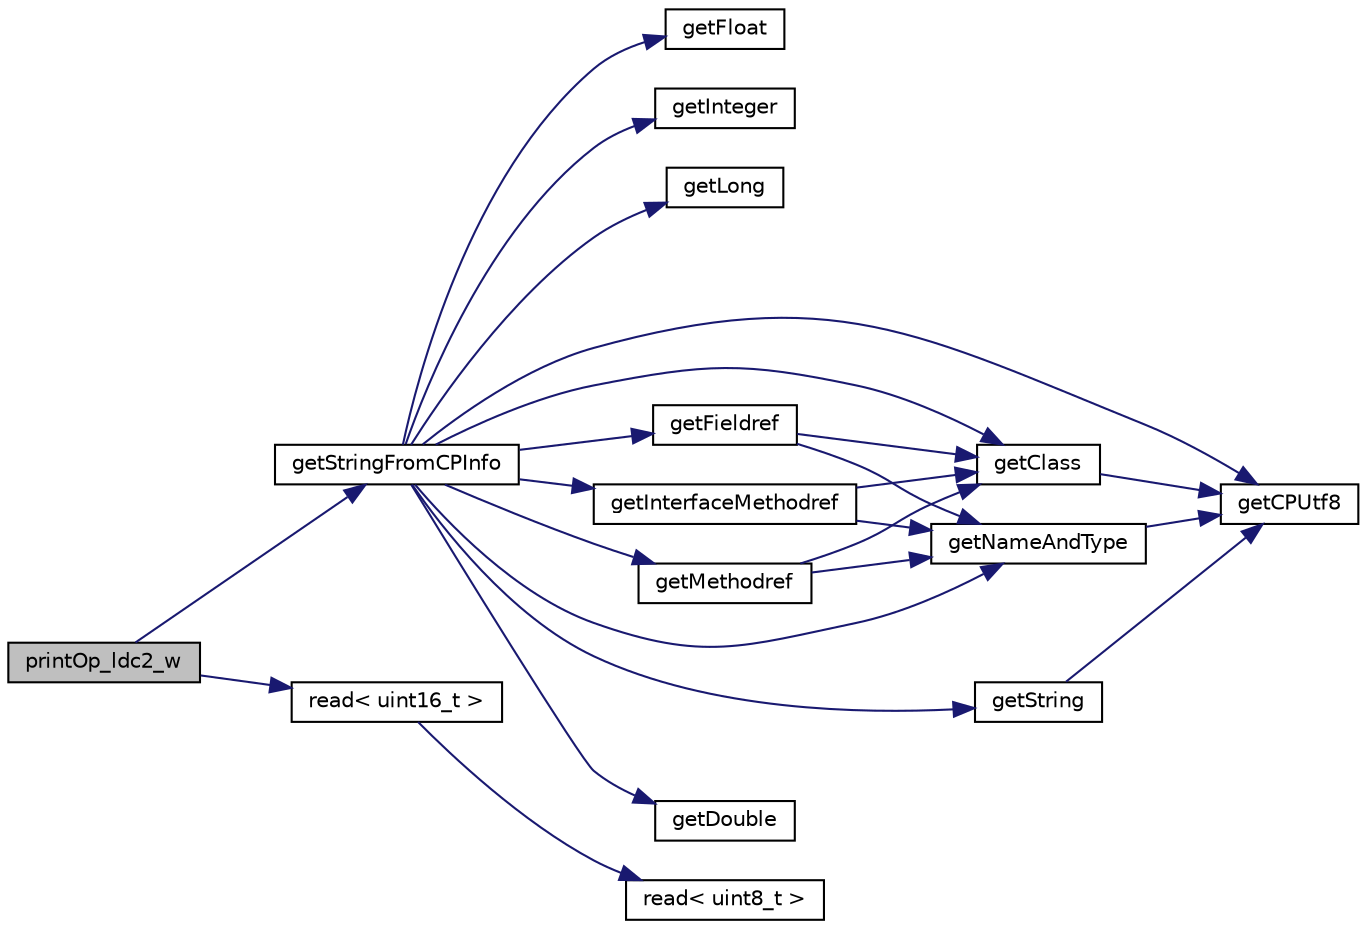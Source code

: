 digraph "printOp_ldc2_w"
{
 // LATEX_PDF_SIZE
  edge [fontname="Helvetica",fontsize="10",labelfontname="Helvetica",labelfontsize="10"];
  node [fontname="Helvetica",fontsize="10",shape=record];
  rankdir="LR";
  Node1 [label="printOp_ldc2_w",height=0.2,width=0.4,color="black", fillcolor="grey75", style="filled", fontcolor="black",tooltip=" "];
  Node1 -> Node2 [color="midnightblue",fontsize="10",style="solid",fontname="Helvetica"];
  Node2 [label="getStringFromCPInfo",height=0.2,width=0.4,color="black", fillcolor="white", style="filled",URL="$_constant_pool_info_8cpp.html#afe1697068c0f2f8b2c45ae37899e874c",tooltip=" "];
  Node2 -> Node3 [color="midnightblue",fontsize="10",style="solid",fontname="Helvetica"];
  Node3 [label="getClass",height=0.2,width=0.4,color="black", fillcolor="white", style="filled",URL="$_constant_pool_info_8cpp.html#abf3ac3c335453aeeaef5215f929ca198",tooltip=" "];
  Node3 -> Node4 [color="midnightblue",fontsize="10",style="solid",fontname="Helvetica"];
  Node4 [label="getCPUtf8",height=0.2,width=0.4,color="black", fillcolor="white", style="filled",URL="$_constant_pool_info_8cpp.html#a5e9d056ada05e799dca7e544a7878f94",tooltip=" "];
  Node2 -> Node4 [color="midnightblue",fontsize="10",style="solid",fontname="Helvetica"];
  Node2 -> Node5 [color="midnightblue",fontsize="10",style="solid",fontname="Helvetica"];
  Node5 [label="getDouble",height=0.2,width=0.4,color="black", fillcolor="white", style="filled",URL="$_constant_pool_info_8cpp.html#a7c2c013a83861a4863262f5662805cde",tooltip=" "];
  Node2 -> Node6 [color="midnightblue",fontsize="10",style="solid",fontname="Helvetica"];
  Node6 [label="getFieldref",height=0.2,width=0.4,color="black", fillcolor="white", style="filled",URL="$_constant_pool_info_8cpp.html#aa11fd5cae250b13659b5bc7896666470",tooltip=" "];
  Node6 -> Node3 [color="midnightblue",fontsize="10",style="solid",fontname="Helvetica"];
  Node6 -> Node7 [color="midnightblue",fontsize="10",style="solid",fontname="Helvetica"];
  Node7 [label="getNameAndType",height=0.2,width=0.4,color="black", fillcolor="white", style="filled",URL="$_constant_pool_info_8cpp.html#a17eba7eed349812217e563f49ea1ce31",tooltip=" "];
  Node7 -> Node4 [color="midnightblue",fontsize="10",style="solid",fontname="Helvetica"];
  Node2 -> Node8 [color="midnightblue",fontsize="10",style="solid",fontname="Helvetica"];
  Node8 [label="getFloat",height=0.2,width=0.4,color="black", fillcolor="white", style="filled",URL="$_constant_pool_info_8cpp.html#a4c191de500bacf8bcbf78fecaaff5c9c",tooltip=" "];
  Node2 -> Node9 [color="midnightblue",fontsize="10",style="solid",fontname="Helvetica"];
  Node9 [label="getInteger",height=0.2,width=0.4,color="black", fillcolor="white", style="filled",URL="$_constant_pool_info_8cpp.html#ad170cd1f7d25904c16944ac727b0a3df",tooltip=" "];
  Node2 -> Node10 [color="midnightblue",fontsize="10",style="solid",fontname="Helvetica"];
  Node10 [label="getInterfaceMethodref",height=0.2,width=0.4,color="black", fillcolor="white", style="filled",URL="$_constant_pool_info_8cpp.html#ac1af9208eec2a80387bfc0df984658c4",tooltip=" "];
  Node10 -> Node3 [color="midnightblue",fontsize="10",style="solid",fontname="Helvetica"];
  Node10 -> Node7 [color="midnightblue",fontsize="10",style="solid",fontname="Helvetica"];
  Node2 -> Node11 [color="midnightblue",fontsize="10",style="solid",fontname="Helvetica"];
  Node11 [label="getLong",height=0.2,width=0.4,color="black", fillcolor="white", style="filled",URL="$_constant_pool_info_8cpp.html#ae9e5dbc5679d30d4ed4627e5f97f5580",tooltip=" "];
  Node2 -> Node12 [color="midnightblue",fontsize="10",style="solid",fontname="Helvetica"];
  Node12 [label="getMethodref",height=0.2,width=0.4,color="black", fillcolor="white", style="filled",URL="$_constant_pool_info_8cpp.html#ab1000528a22b627ac08ba4f02a28307a",tooltip=" "];
  Node12 -> Node3 [color="midnightblue",fontsize="10",style="solid",fontname="Helvetica"];
  Node12 -> Node7 [color="midnightblue",fontsize="10",style="solid",fontname="Helvetica"];
  Node2 -> Node7 [color="midnightblue",fontsize="10",style="solid",fontname="Helvetica"];
  Node2 -> Node13 [color="midnightblue",fontsize="10",style="solid",fontname="Helvetica"];
  Node13 [label="getString",height=0.2,width=0.4,color="black", fillcolor="white", style="filled",URL="$_constant_pool_info_8cpp.html#a225c1b5cec4bb5cf3f07f9864b9d0431",tooltip=" "];
  Node13 -> Node4 [color="midnightblue",fontsize="10",style="solid",fontname="Helvetica"];
  Node1 -> Node14 [color="midnightblue",fontsize="10",style="solid",fontname="Helvetica"];
  Node14 [label="read\< uint16_t \>",height=0.2,width=0.4,color="black", fillcolor="white", style="filled",URL="$_tipos_8cpp.html#acb337e0b996b7eb4f83d197c9b1a12f9",tooltip=" "];
  Node14 -> Node15 [color="midnightblue",fontsize="10",style="solid",fontname="Helvetica"];
  Node15 [label="read\< uint8_t \>",height=0.2,width=0.4,color="black", fillcolor="white", style="filled",URL="$_tipos_8cpp.html#a84a58ce8de91bb008e62bd8d7576bcf9",tooltip=" "];
}
